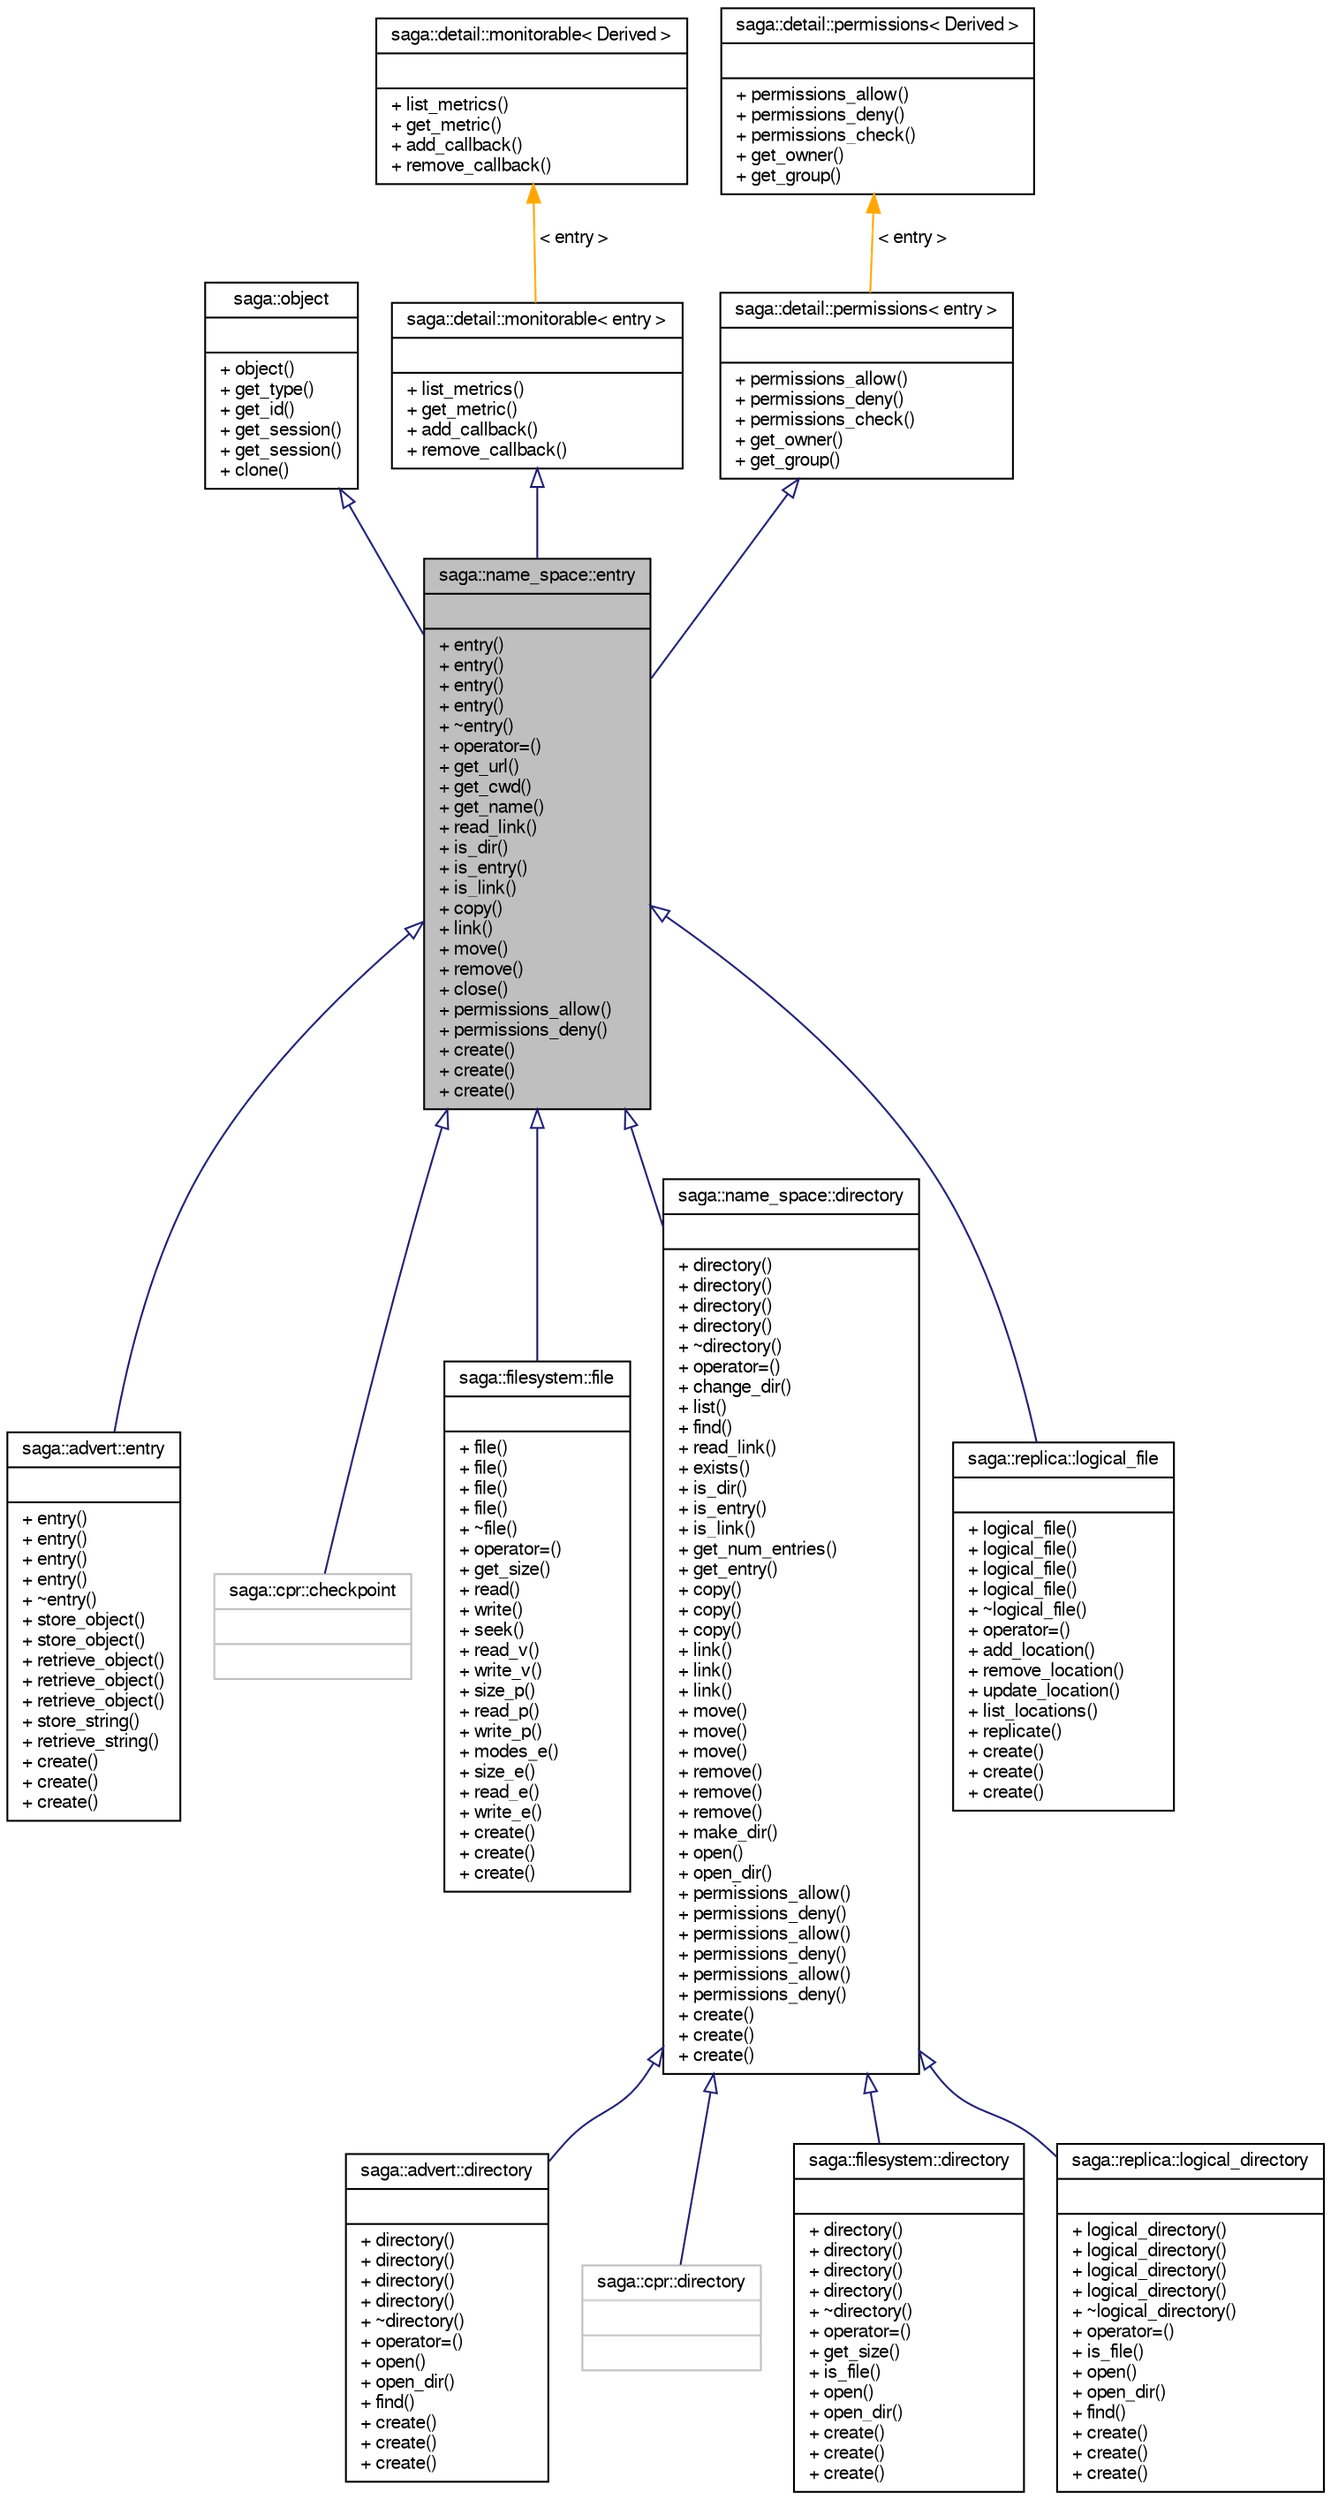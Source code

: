 digraph G
{
  bgcolor="transparent";
  edge [fontname="FreeSans",fontsize="10",labelfontname="FreeSans",labelfontsize="10"];
  node [fontname="FreeSans",fontsize="10",shape=record];
  Node1 [label="{saga::name_space::entry\n||+ entry()\l+ entry()\l+ entry()\l+ entry()\l+ ~entry()\l+ operator=()\l+ get_url()\l+ get_cwd()\l+ get_name()\l+ read_link()\l+ is_dir()\l+ is_entry()\l+ is_link()\l+ copy()\l+ link()\l+ move()\l+ remove()\l+ close()\l+ permissions_allow()\l+ permissions_deny()\l+ create()\l+ create()\l+ create()\l}",height=0.2,width=0.4,color="black", fillcolor="grey75", style="filled" fontcolor="black"];
  Node2 -> Node1 [dir="back",color="midnightblue",fontsize="10",style="solid",arrowtail="onormal",fontname="FreeSans"];
  Node2 [label="{saga::object\n||+ object()\l+ get_type()\l+ get_id()\l+ get_session()\l+ get_session()\l+ clone()\l}",height=0.2,width=0.4,color="black",URL="$classsaga_1_1object.html",tooltip="Brief description starts here."];
  Node3 -> Node1 [dir="back",color="midnightblue",fontsize="10",style="solid",arrowtail="onormal",fontname="FreeSans"];
  Node3 [label="{saga::detail::monitorable\< entry \>\n||+ list_metrics()\l+ get_metric()\l+ add_callback()\l+ remove_callback()\l}",height=0.2,width=0.4,color="black",URL="$structsaga_1_1detail_1_1monitorable.html"];
  Node4 -> Node3 [dir="back",color="orange",fontsize="10",style="solid",label=" \< entry \>" ,fontname="FreeSans"];
  Node4 [label="{saga::detail::monitorable\< Derived \>\n||+ list_metrics()\l+ get_metric()\l+ add_callback()\l+ remove_callback()\l}",height=0.2,width=0.4,color="black",URL="$structsaga_1_1detail_1_1monitorable.html",tooltip="The SAGA monitorable interface."];
  Node5 -> Node1 [dir="back",color="midnightblue",fontsize="10",style="solid",arrowtail="onormal",fontname="FreeSans"];
  Node5 [label="{saga::detail::permissions\< entry \>\n||+ permissions_allow()\l+ permissions_deny()\l+ permissions_check()\l+ get_owner()\l+ get_group()\l}",height=0.2,width=0.4,color="black",URL="$structsaga_1_1detail_1_1permissions.html"];
  Node6 -> Node5 [dir="back",color="orange",fontsize="10",style="solid",label=" \< entry \>" ,fontname="FreeSans"];
  Node6 [label="{saga::detail::permissions\< Derived \>\n||+ permissions_allow()\l+ permissions_deny()\l+ permissions_check()\l+ get_owner()\l+ get_group()\l}",height=0.2,width=0.4,color="black",URL="$structsaga_1_1detail_1_1permissions.html",tooltip="The SAGA permissions interface."];
  Node1 -> Node7 [dir="back",color="midnightblue",fontsize="10",style="solid",arrowtail="onormal",fontname="FreeSans"];
  Node7 [label="{saga::advert::entry\n||+ entry()\l+ entry()\l+ entry()\l+ entry()\l+ ~entry()\l+ store_object()\l+ store_object()\l+ retrieve_object()\l+ retrieve_object()\l+ retrieve_object()\l+ store_string()\l+ retrieve_string()\l+ create()\l+ create()\l+ create()\l}",height=0.2,width=0.4,color="black",URL="$classsaga_1_1advert_1_1entry.html",tooltip="The advert class represents an entry in a saga::advert::directory. An advert directory is a meta data..."];
  Node1 -> Node8 [dir="back",color="midnightblue",fontsize="10",style="solid",arrowtail="onormal",fontname="FreeSans"];
  Node8 [label="{saga::cpr::checkpoint\n||}",height=0.2,width=0.4,color="grey75",tooltip="The saga::replica class implements the saga::attributes interface."];
  Node1 -> Node9 [dir="back",color="midnightblue",fontsize="10",style="solid",arrowtail="onormal",fontname="FreeSans"];
  Node9 [label="{saga::filesystem::file\n||+ file()\l+ file()\l+ file()\l+ file()\l+ ~file()\l+ operator=()\l+ get_size()\l+ read()\l+ write()\l+ seek()\l+ read_v()\l+ write_v()\l+ size_p()\l+ read_p()\l+ write_p()\l+ modes_e()\l+ size_e()\l+ read_e()\l+ write_e()\l+ create()\l+ create()\l+ create()\l}",height=0.2,width=0.4,color="black",URL="$classsaga_1_1filesystem_1_1file.html",tooltip="The SAGA file package file API."];
  Node1 -> Node10 [dir="back",color="midnightblue",fontsize="10",style="solid",arrowtail="onormal",fontname="FreeSans"];
  Node10 [label="{saga::name_space::directory\n||+ directory()\l+ directory()\l+ directory()\l+ directory()\l+ ~directory()\l+ operator=()\l+ change_dir()\l+ list()\l+ find()\l+ read_link()\l+ exists()\l+ is_dir()\l+ is_entry()\l+ is_link()\l+ get_num_entries()\l+ get_entry()\l+ copy()\l+ copy()\l+ copy()\l+ link()\l+ link()\l+ link()\l+ move()\l+ move()\l+ move()\l+ remove()\l+ remove()\l+ remove()\l+ make_dir()\l+ open()\l+ open_dir()\l+ permissions_allow()\l+ permissions_deny()\l+ permissions_allow()\l+ permissions_deny()\l+ permissions_allow()\l+ permissions_deny()\l+ create()\l+ create()\l+ create()\l}",height=0.2,width=0.4,color="black",URL="$classsaga_1_1name__space_1_1directory.html",tooltip="A &quot;Virtual Directory&quot;, an RNS entry that is represented as a non-leaf node in the hierarchical name s..."];
  Node10 -> Node11 [dir="back",color="midnightblue",fontsize="10",style="solid",arrowtail="onormal",fontname="FreeSans"];
  Node11 [label="{saga::advert::directory\n||+ directory()\l+ directory()\l+ directory()\l+ directory()\l+ ~directory()\l+ operator=()\l+ open()\l+ open_dir()\l+ find()\l+ create()\l+ create()\l+ create()\l}",height=0.2,width=0.4,color="black",URL="$classsaga_1_1advert_1_1directory.html",tooltip="The directory class represents a directory within a meta data directory with a hierarchical namespace..."];
  Node10 -> Node12 [dir="back",color="midnightblue",fontsize="10",style="solid",arrowtail="onormal",fontname="FreeSans"];
  Node12 [label="{saga::cpr::directory\n||}",height=0.2,width=0.4,color="grey75",tooltip="A checkpoint directory contains, you guess it, checkpoints."];
  Node10 -> Node13 [dir="back",color="midnightblue",fontsize="10",style="solid",arrowtail="onormal",fontname="FreeSans"];
  Node13 [label="{saga::filesystem::directory\n||+ directory()\l+ directory()\l+ directory()\l+ directory()\l+ ~directory()\l+ operator=()\l+ get_size()\l+ is_file()\l+ open()\l+ open_dir()\l+ create()\l+ create()\l+ create()\l}",height=0.2,width=0.4,color="black",URL="$classsaga_1_1filesystem_1_1directory.html",tooltip="The SAGA file package directory API."];
  Node10 -> Node14 [dir="back",color="midnightblue",fontsize="10",style="solid",arrowtail="onormal",fontname="FreeSans"];
  Node14 [label="{saga::replica::logical_directory\n||+ logical_directory()\l+ logical_directory()\l+ logical_directory()\l+ logical_directory()\l+ ~logical_directory()\l+ operator=()\l+ is_file()\l+ open()\l+ open_dir()\l+ find()\l+ create()\l+ create()\l+ create()\l}",height=0.2,width=0.4,color="black",URL="$classsaga_1_1replica_1_1logical__directory.html",tooltip="A logical directory represents a directory entry in the name space of logical files."];
  Node1 -> Node15 [dir="back",color="midnightblue",fontsize="10",style="solid",arrowtail="onormal",fontname="FreeSans"];
  Node15 [label="{saga::replica::logical_file\n||+ logical_file()\l+ logical_file()\l+ logical_file()\l+ logical_file()\l+ ~logical_file()\l+ operator=()\l+ add_location()\l+ remove_location()\l+ update_location()\l+ list_locations()\l+ replicate()\l+ create()\l+ create()\l+ create()\l}",height=0.2,width=0.4,color="black",URL="$classsaga_1_1replica_1_1logical__file.html",tooltip="The saga::replica class implements the saga::attributes interface."];
}
